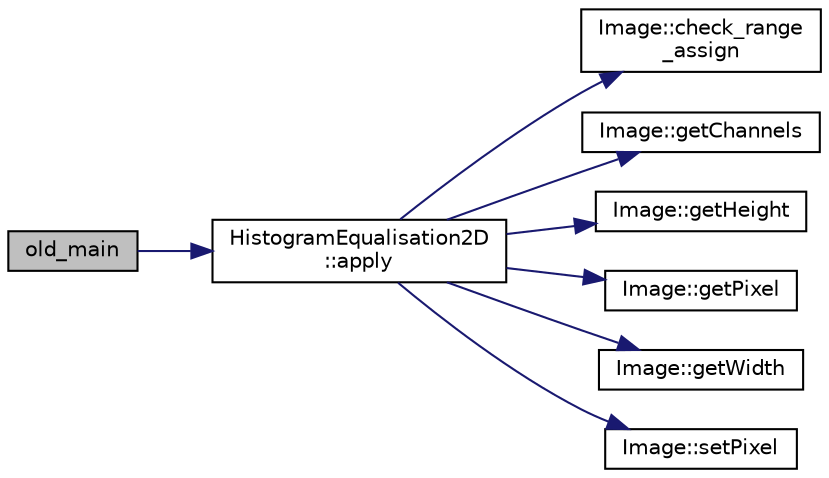 digraph "old_main"
{
 // LATEX_PDF_SIZE
  edge [fontname="Helvetica",fontsize="10",labelfontname="Helvetica",labelfontsize="10"];
  node [fontname="Helvetica",fontsize="10",shape=record];
  rankdir="LR";
  Node1 [label="old_main",height=0.2,width=0.4,color="black", fillcolor="grey75", style="filled", fontcolor="black",tooltip=" "];
  Node1 -> Node2 [color="midnightblue",fontsize="10",style="solid",fontname="Helvetica"];
  Node2 [label="HistogramEqualisation2D\l::apply",height=0.2,width=0.4,color="black", fillcolor="white", style="filled",URL="$classHistogramEqualisation2D.html#a0c38d7be03938b884bdd8a5b5a5aa21b",tooltip=" "];
  Node2 -> Node3 [color="midnightblue",fontsize="10",style="solid",fontname="Helvetica"];
  Node3 [label="Image::check_range\l_assign",height=0.2,width=0.4,color="black", fillcolor="white", style="filled",URL="$classImage.html#adf74eb9c294250145821b077819eda99",tooltip=" "];
  Node2 -> Node4 [color="midnightblue",fontsize="10",style="solid",fontname="Helvetica"];
  Node4 [label="Image::getChannels",height=0.2,width=0.4,color="black", fillcolor="white", style="filled",URL="$classImage.html#ac5aa58198ae9fe5492b3512d0d6f2ab8",tooltip=" "];
  Node2 -> Node5 [color="midnightblue",fontsize="10",style="solid",fontname="Helvetica"];
  Node5 [label="Image::getHeight",height=0.2,width=0.4,color="black", fillcolor="white", style="filled",URL="$classImage.html#a1d36dbbab253f54aa2a21e7dc02f6448",tooltip=" "];
  Node2 -> Node6 [color="midnightblue",fontsize="10",style="solid",fontname="Helvetica"];
  Node6 [label="Image::getPixel",height=0.2,width=0.4,color="black", fillcolor="white", style="filled",URL="$classImage.html#a20827f1edbe739ce0332fda00e0e3039",tooltip=" "];
  Node2 -> Node7 [color="midnightblue",fontsize="10",style="solid",fontname="Helvetica"];
  Node7 [label="Image::getWidth",height=0.2,width=0.4,color="black", fillcolor="white", style="filled",URL="$classImage.html#a864645b6ce25dce149f4924da9e3d510",tooltip="Destructor for the Image object."];
  Node2 -> Node8 [color="midnightblue",fontsize="10",style="solid",fontname="Helvetica"];
  Node8 [label="Image::setPixel",height=0.2,width=0.4,color="black", fillcolor="white", style="filled",URL="$classImage.html#a85a0b2c6c172bb7771e4240cd8e5c4a5",tooltip="Sets the pixel value at the specified position."];
}
